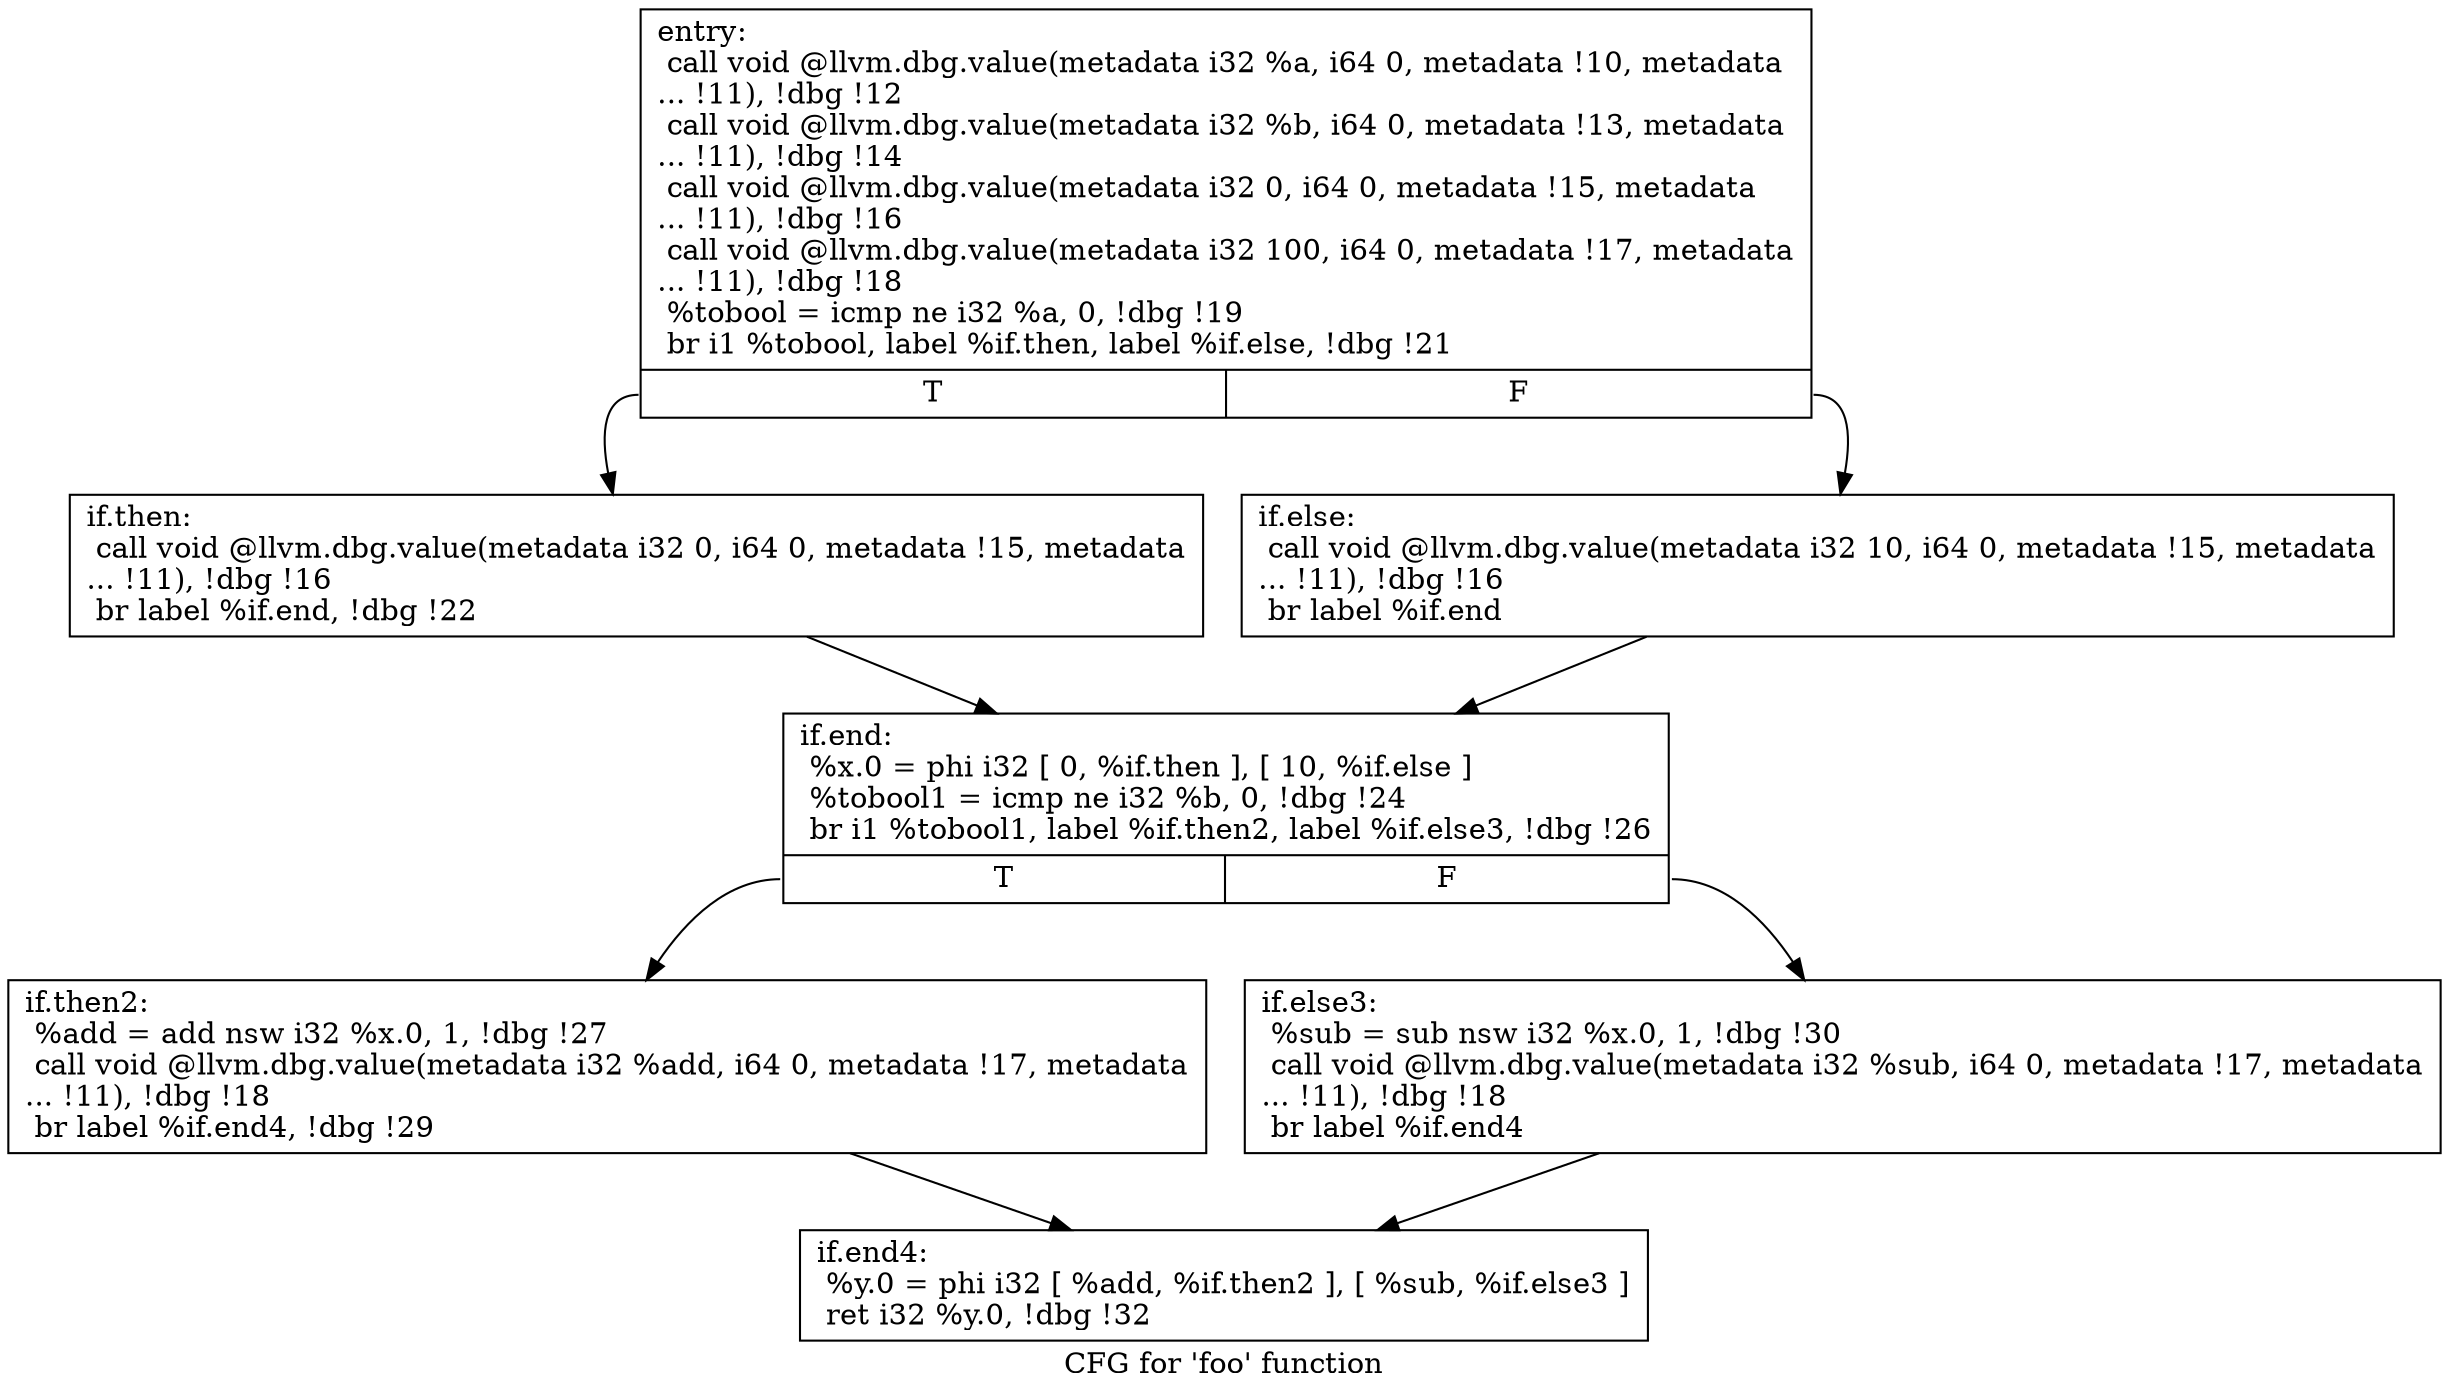 digraph "CFG for 'foo' function" {
	label="CFG for 'foo' function";

	Node0x5849ac0 [shape=record,label="{entry:\l  call void @llvm.dbg.value(metadata i32 %a, i64 0, metadata !10, metadata\l... !11), !dbg !12\l  call void @llvm.dbg.value(metadata i32 %b, i64 0, metadata !13, metadata\l... !11), !dbg !14\l  call void @llvm.dbg.value(metadata i32 0, i64 0, metadata !15, metadata\l... !11), !dbg !16\l  call void @llvm.dbg.value(metadata i32 100, i64 0, metadata !17, metadata\l... !11), !dbg !18\l  %tobool = icmp ne i32 %a, 0, !dbg !19\l  br i1 %tobool, label %if.then, label %if.else, !dbg !21\l|{<s0>T|<s1>F}}"];
	Node0x5849ac0:s0 -> Node0x5861940;
	Node0x5849ac0:s1 -> Node0x58619f0;
	Node0x5861940 [shape=record,label="{if.then:                                          \l  call void @llvm.dbg.value(metadata i32 0, i64 0, metadata !15, metadata\l... !11), !dbg !16\l  br label %if.end, !dbg !22\l}"];
	Node0x5861940 -> Node0x5861b30;
	Node0x58619f0 [shape=record,label="{if.else:                                          \l  call void @llvm.dbg.value(metadata i32 10, i64 0, metadata !15, metadata\l... !11), !dbg !16\l  br label %if.end\l}"];
	Node0x58619f0 -> Node0x5861b30;
	Node0x5861b30 [shape=record,label="{if.end:                                           \l  %x.0 = phi i32 [ 0, %if.then ], [ 10, %if.else ]\l  %tobool1 = icmp ne i32 %b, 0, !dbg !24\l  br i1 %tobool1, label %if.then2, label %if.else3, !dbg !26\l|{<s0>T|<s1>F}}"];
	Node0x5861b30:s0 -> Node0x5862a20;
	Node0x5861b30:s1 -> Node0x5862ae0;
	Node0x5862a20 [shape=record,label="{if.then2:                                         \l  %add = add nsw i32 %x.0, 1, !dbg !27\l  call void @llvm.dbg.value(metadata i32 %add, i64 0, metadata !17, metadata\l... !11), !dbg !18\l  br label %if.end4, !dbg !29\l}"];
	Node0x5862a20 -> Node0x58637a0;
	Node0x5862ae0 [shape=record,label="{if.else3:                                         \l  %sub = sub nsw i32 %x.0, 1, !dbg !30\l  call void @llvm.dbg.value(metadata i32 %sub, i64 0, metadata !17, metadata\l... !11), !dbg !18\l  br label %if.end4\l}"];
	Node0x5862ae0 -> Node0x58637a0;
	Node0x58637a0 [shape=record,label="{if.end4:                                          \l  %y.0 = phi i32 [ %add, %if.then2 ], [ %sub, %if.else3 ]\l  ret i32 %y.0, !dbg !32\l}"];
}
